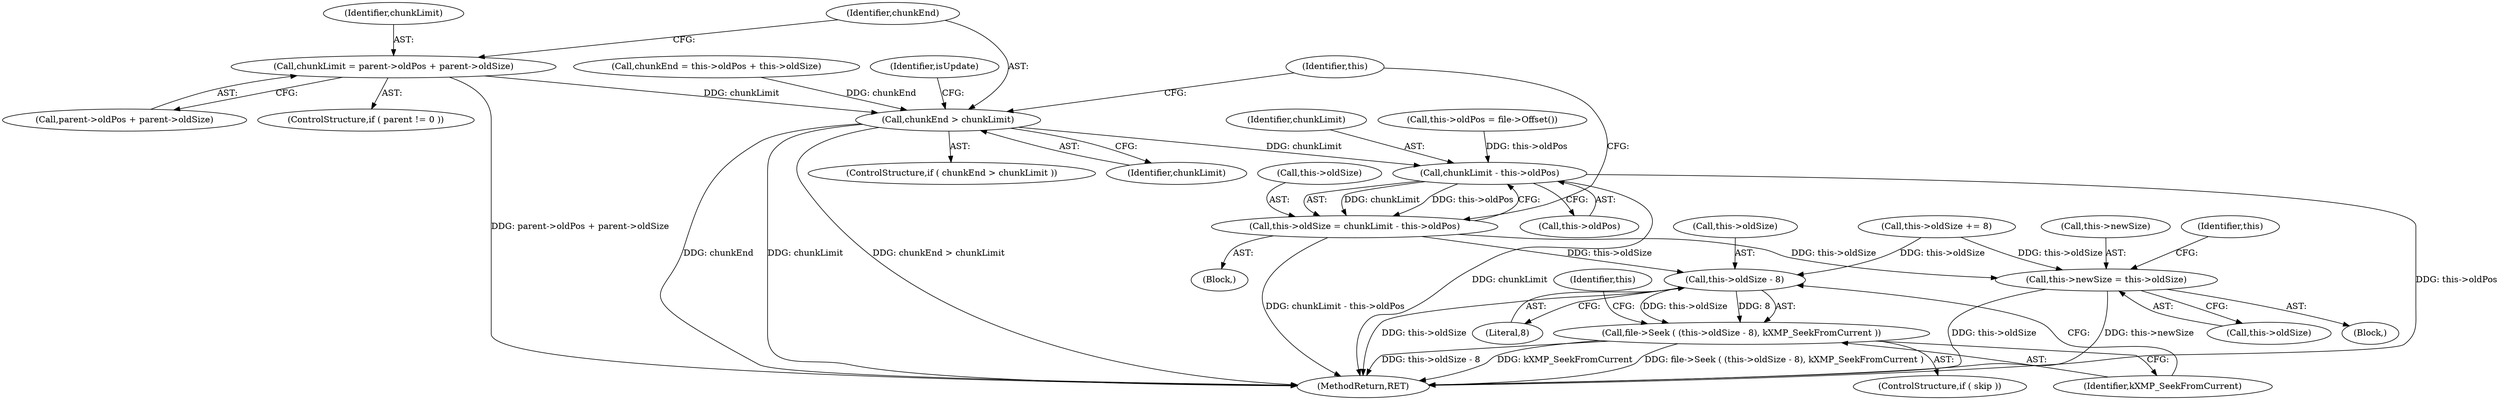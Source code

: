 digraph "0_exempi_65a8492832b7335ffabd01f5f64d89dec757c260@integer" {
"1000170" [label="(Call,chunkLimit = parent->oldPos + parent->oldSize)"];
"1000180" [label="(Call,chunkEnd > chunkLimit)"];
"1000218" [label="(Call,chunkLimit - this->oldPos)"];
"1000214" [label="(Call,this->oldSize = chunkLimit - this->oldPos)"];
"1000228" [label="(Call,this->newSize = this->oldSize)"];
"1000243" [label="(Call,this->oldSize - 8)"];
"1000242" [label="(Call,file->Seek ( (this->oldSize - 8), kXMP_SeekFromCurrent ))"];
"1000242" [label="(Call,file->Seek ( (this->oldSize - 8), kXMP_SeekFromCurrent ))"];
"1000179" [label="(ControlStructure,if ( chunkEnd > chunkLimit ))"];
"1000243" [label="(Call,this->oldSize - 8)"];
"1000213" [label="(Block,)"];
"1000151" [label="(Call,this->oldSize += 8)"];
"1000237" [label="(Identifier,this)"];
"1000219" [label="(Identifier,chunkLimit)"];
"1000172" [label="(Call,parent->oldPos + parent->oldSize)"];
"1000214" [label="(Call,this->oldSize = chunkLimit - this->oldPos)"];
"1000171" [label="(Identifier,chunkLimit)"];
"1000272" [label="(MethodReturn,RET)"];
"1000220" [label="(Call,this->oldPos)"];
"1000181" [label="(Identifier,chunkEnd)"];
"1000166" [label="(ControlStructure,if ( parent != 0 ))"];
"1000134" [label="(Call,this->oldPos = file->Offset())"];
"1000247" [label="(Literal,8)"];
"1000244" [label="(Call,this->oldSize)"];
"1000240" [label="(ControlStructure,if ( skip ))"];
"1000230" [label="(Identifier,this)"];
"1000157" [label="(Call,chunkEnd = this->oldPos + this->oldSize)"];
"1000229" [label="(Call,this->newSize)"];
"1000218" [label="(Call,chunkLimit - this->oldPos)"];
"1000170" [label="(Call,chunkLimit = parent->oldPos + parent->oldSize)"];
"1000228" [label="(Call,this->newSize = this->oldSize)"];
"1000186" [label="(Identifier,isUpdate)"];
"1000180" [label="(Call,chunkEnd > chunkLimit)"];
"1000215" [label="(Call,this->oldSize)"];
"1000248" [label="(Identifier,kXMP_SeekFromCurrent)"];
"1000252" [label="(Identifier,this)"];
"1000107" [label="(Block,)"];
"1000232" [label="(Call,this->oldSize)"];
"1000182" [label="(Identifier,chunkLimit)"];
"1000170" -> "1000166"  [label="AST: "];
"1000170" -> "1000172"  [label="CFG: "];
"1000171" -> "1000170"  [label="AST: "];
"1000172" -> "1000170"  [label="AST: "];
"1000181" -> "1000170"  [label="CFG: "];
"1000170" -> "1000272"  [label="DDG: parent->oldPos + parent->oldSize"];
"1000170" -> "1000180"  [label="DDG: chunkLimit"];
"1000180" -> "1000179"  [label="AST: "];
"1000180" -> "1000182"  [label="CFG: "];
"1000181" -> "1000180"  [label="AST: "];
"1000182" -> "1000180"  [label="AST: "];
"1000186" -> "1000180"  [label="CFG: "];
"1000230" -> "1000180"  [label="CFG: "];
"1000180" -> "1000272"  [label="DDG: chunkEnd"];
"1000180" -> "1000272"  [label="DDG: chunkLimit"];
"1000180" -> "1000272"  [label="DDG: chunkEnd > chunkLimit"];
"1000157" -> "1000180"  [label="DDG: chunkEnd"];
"1000180" -> "1000218"  [label="DDG: chunkLimit"];
"1000218" -> "1000214"  [label="AST: "];
"1000218" -> "1000220"  [label="CFG: "];
"1000219" -> "1000218"  [label="AST: "];
"1000220" -> "1000218"  [label="AST: "];
"1000214" -> "1000218"  [label="CFG: "];
"1000218" -> "1000272"  [label="DDG: chunkLimit"];
"1000218" -> "1000272"  [label="DDG: this->oldPos"];
"1000218" -> "1000214"  [label="DDG: chunkLimit"];
"1000218" -> "1000214"  [label="DDG: this->oldPos"];
"1000134" -> "1000218"  [label="DDG: this->oldPos"];
"1000214" -> "1000213"  [label="AST: "];
"1000215" -> "1000214"  [label="AST: "];
"1000230" -> "1000214"  [label="CFG: "];
"1000214" -> "1000272"  [label="DDG: chunkLimit - this->oldPos"];
"1000214" -> "1000228"  [label="DDG: this->oldSize"];
"1000214" -> "1000243"  [label="DDG: this->oldSize"];
"1000228" -> "1000107"  [label="AST: "];
"1000228" -> "1000232"  [label="CFG: "];
"1000229" -> "1000228"  [label="AST: "];
"1000232" -> "1000228"  [label="AST: "];
"1000237" -> "1000228"  [label="CFG: "];
"1000228" -> "1000272"  [label="DDG: this->newSize"];
"1000228" -> "1000272"  [label="DDG: this->oldSize"];
"1000151" -> "1000228"  [label="DDG: this->oldSize"];
"1000243" -> "1000242"  [label="AST: "];
"1000243" -> "1000247"  [label="CFG: "];
"1000244" -> "1000243"  [label="AST: "];
"1000247" -> "1000243"  [label="AST: "];
"1000248" -> "1000243"  [label="CFG: "];
"1000243" -> "1000272"  [label="DDG: this->oldSize"];
"1000243" -> "1000242"  [label="DDG: this->oldSize"];
"1000243" -> "1000242"  [label="DDG: 8"];
"1000151" -> "1000243"  [label="DDG: this->oldSize"];
"1000242" -> "1000240"  [label="AST: "];
"1000242" -> "1000248"  [label="CFG: "];
"1000248" -> "1000242"  [label="AST: "];
"1000252" -> "1000242"  [label="CFG: "];
"1000242" -> "1000272"  [label="DDG: kXMP_SeekFromCurrent"];
"1000242" -> "1000272"  [label="DDG: file->Seek ( (this->oldSize - 8), kXMP_SeekFromCurrent )"];
"1000242" -> "1000272"  [label="DDG: this->oldSize - 8"];
}
